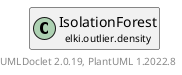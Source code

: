 @startuml
    remove .*\.(Instance|Par|Parameterizer|Factory)$
    set namespaceSeparator none
    hide empty fields
    hide empty methods

    class "<size:14>IsolationForest.Par\n<size:10>elki.outlier.density" as elki.outlier.density.IsolationForest.Par [[IsolationForest.Par.html]] {
        {static} +NUM_TREES_ID: OptionID
        {static} +SUBSAMPLE_SIZE_ID: OptionID
        {static} +SEED_ID: OptionID
        #numTrees: int
        #subsampleSize: int
        #rnd: RandomFactory
        +configure(Parameterization): void
        +make(): IsolationForest
    }

    interface "<size:14>Parameterizer\n<size:10>elki.utilities.optionhandling" as elki.utilities.optionhandling.Parameterizer [[../../utilities/optionhandling/Parameterizer.html]] {
        {abstract} +make(): Object
    }
    class "<size:14>IsolationForest\n<size:10>elki.outlier.density" as elki.outlier.density.IsolationForest [[IsolationForest.html]]

    elki.utilities.optionhandling.Parameterizer <|.. elki.outlier.density.IsolationForest.Par
    elki.outlier.density.IsolationForest +-- elki.outlier.density.IsolationForest.Par

    center footer UMLDoclet 2.0.19, PlantUML 1.2022.8
@enduml

